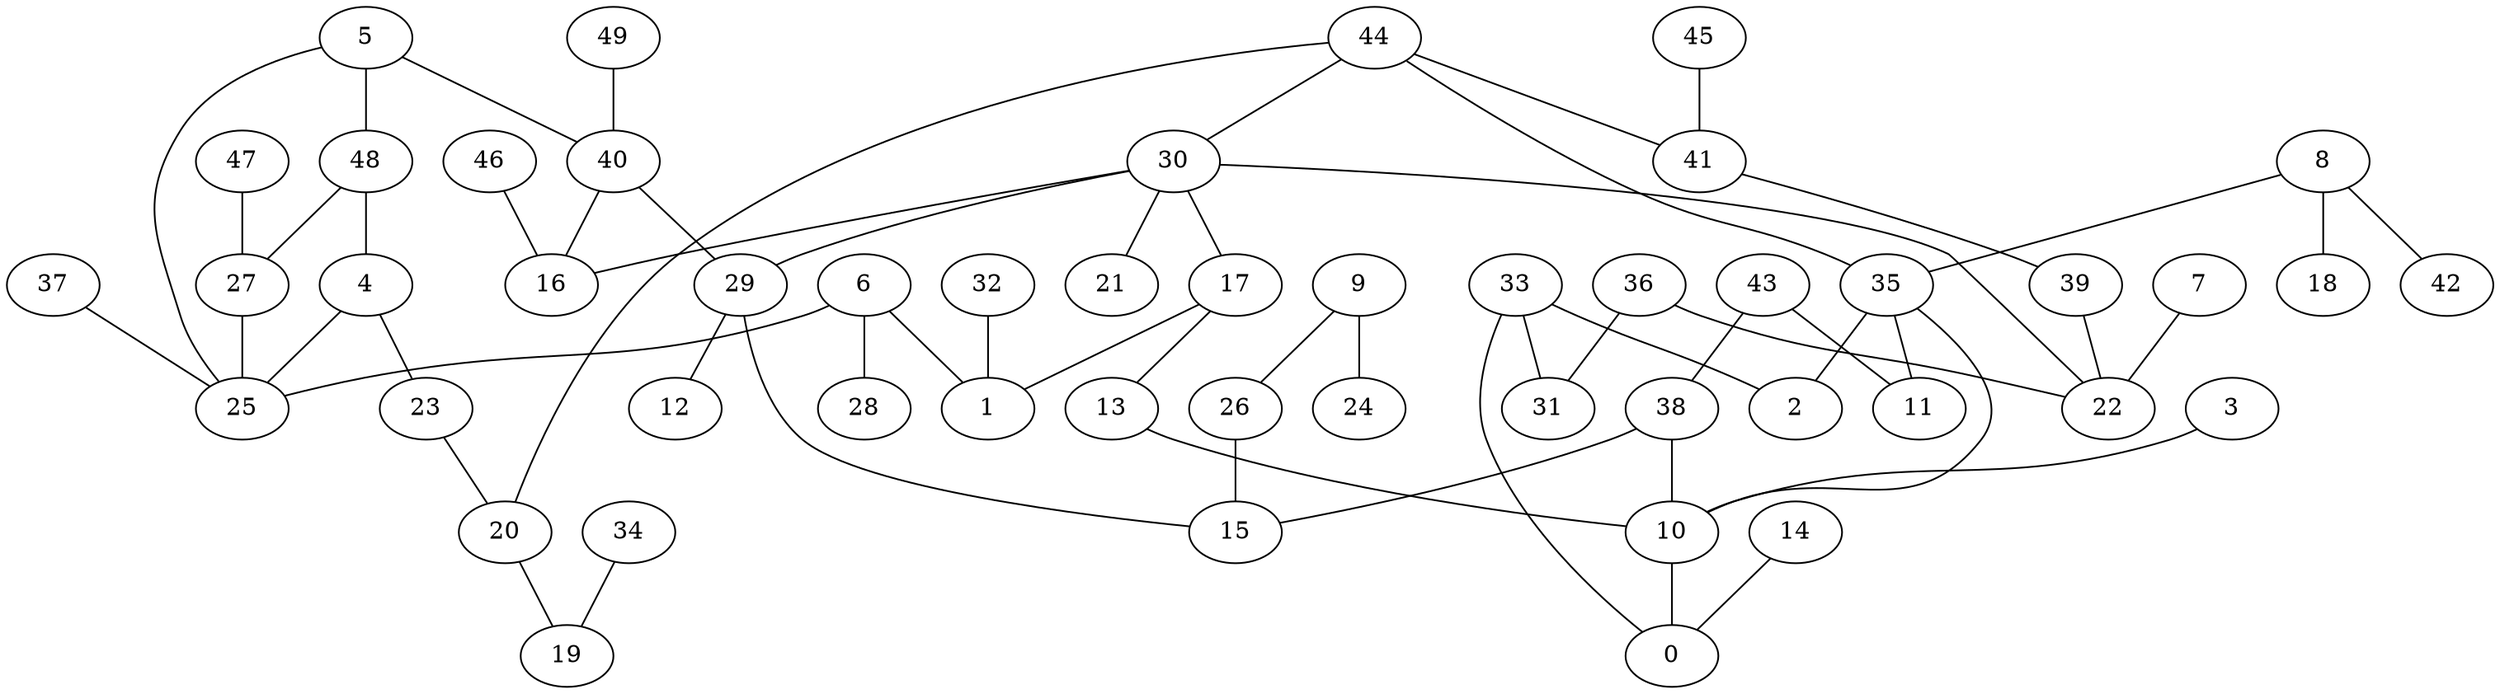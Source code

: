 digraph GG_graph {

subgraph G_graph {
edge [color = black]
"37" -> "25" [dir = none]
"33" -> "0" [dir = none]
"33" -> "31" [dir = none]
"33" -> "2" [dir = none]
"36" -> "31" [dir = none]
"9" -> "24" [dir = none]
"9" -> "26" [dir = none]
"8" -> "42" [dir = none]
"8" -> "18" [dir = none]
"8" -> "35" [dir = none]
"32" -> "1" [dir = none]
"26" -> "15" [dir = none]
"5" -> "48" [dir = none]
"5" -> "25" [dir = none]
"5" -> "40" [dir = none]
"20" -> "19" [dir = none]
"17" -> "1" [dir = none]
"40" -> "29" [dir = none]
"29" -> "12" [dir = none]
"29" -> "15" [dir = none]
"13" -> "10" [dir = none]
"49" -> "40" [dir = none]
"27" -> "25" [dir = none]
"35" -> "11" [dir = none]
"35" -> "10" [dir = none]
"35" -> "2" [dir = none]
"46" -> "16" [dir = none]
"7" -> "22" [dir = none]
"47" -> "27" [dir = none]
"44" -> "20" [dir = none]
"44" -> "41" [dir = none]
"44" -> "35" [dir = none]
"44" -> "30" [dir = none]
"3" -> "10" [dir = none]
"30" -> "21" [dir = none]
"30" -> "22" [dir = none]
"30" -> "29" [dir = none]
"30" -> "16" [dir = none]
"45" -> "41" [dir = none]
"6" -> "28" [dir = none]
"6" -> "1" [dir = none]
"6" -> "25" [dir = none]
"43" -> "38" [dir = none]
"43" -> "11" [dir = none]
"4" -> "23" [dir = none]
"4" -> "25" [dir = none]
"39" -> "22" [dir = none]
"14" -> "0" [dir = none]
"34" -> "19" [dir = none]
"38" -> "15" [dir = none]
"41" -> "39" [dir = none]
"23" -> "20" [dir = none]
"48" -> "4" [dir = none]
"38" -> "10" [dir = none]
"40" -> "16" [dir = none]
"30" -> "17" [dir = none]
"17" -> "13" [dir = none]
"48" -> "27" [dir = none]
"10" -> "0" [dir = none]
"36" -> "22" [dir = none]
}

}
